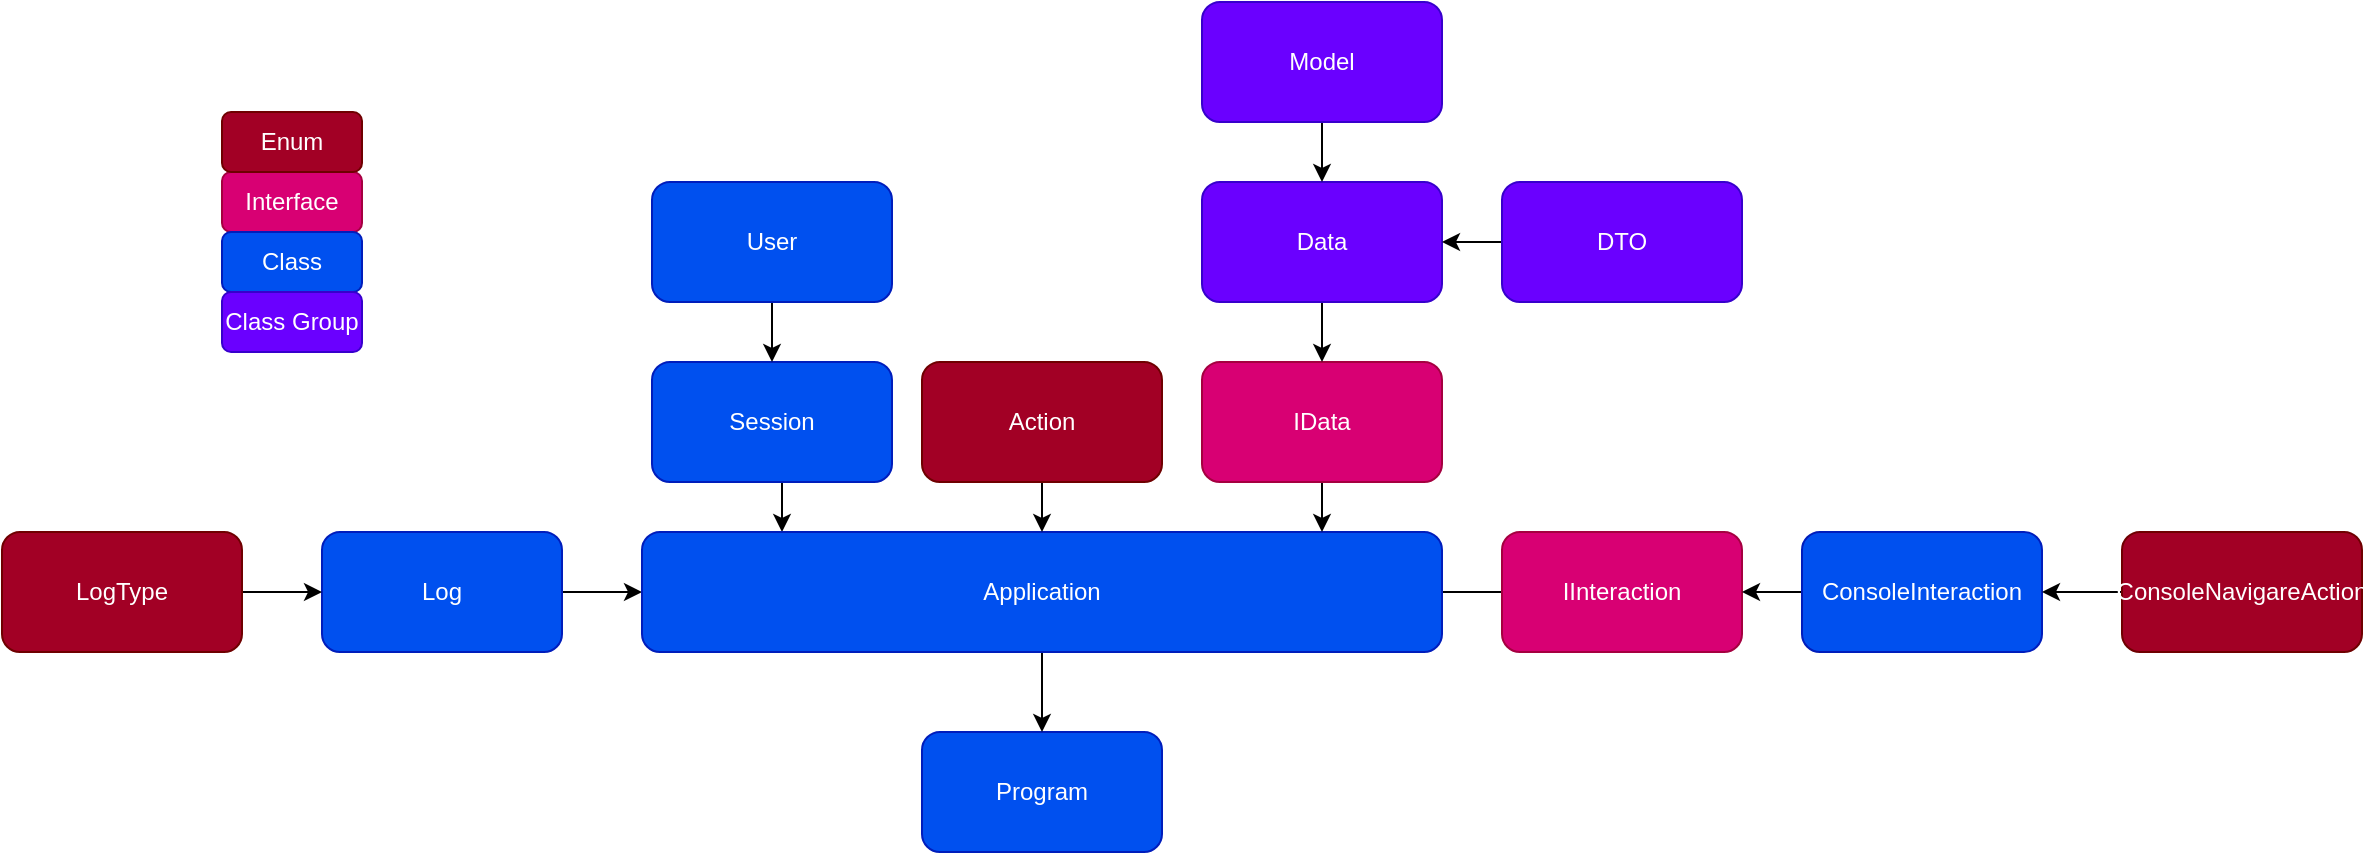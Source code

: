 <mxfile version="27.0.9">
  <diagram name="Page-1" id="YgM4NVeLqFqpyWZI3B__">
    <mxGraphModel dx="1426" dy="1941" grid="1" gridSize="10" guides="1" tooltips="1" connect="1" arrows="1" fold="1" page="1" pageScale="1" pageWidth="850" pageHeight="1100" math="0" shadow="0">
      <root>
        <mxCell id="0" />
        <mxCell id="1" parent="0" />
        <mxCell id="WPmExCtvF-8OUjNEBBTk-2" value="Program" style="rounded=1;whiteSpace=wrap;html=1;fillColor=#0050ef;fontColor=#ffffff;strokeColor=#001DBC;" parent="1" vertex="1">
          <mxGeometry x="500" y="260" width="120" height="60" as="geometry" />
        </mxCell>
        <mxCell id="WPmExCtvF-8OUjNEBBTk-12" style="edgeStyle=orthogonalEdgeStyle;rounded=0;orthogonalLoop=1;jettySize=auto;html=1;entryX=0;entryY=0.5;entryDx=0;entryDy=0;" parent="1" source="WPmExCtvF-8OUjNEBBTk-5" target="WPmExCtvF-8OUjNEBBTk-8" edge="1">
          <mxGeometry relative="1" as="geometry">
            <Array as="points">
              <mxPoint x="260" y="190" />
            </Array>
          </mxGeometry>
        </mxCell>
        <mxCell id="WPmExCtvF-8OUjNEBBTk-5" value="Log" style="rounded=1;whiteSpace=wrap;html=1;fillColor=#0050ef;fontColor=#ffffff;strokeColor=#001DBC;" parent="1" vertex="1">
          <mxGeometry x="200" y="160" width="120" height="60" as="geometry" />
        </mxCell>
        <mxCell id="WPmExCtvF-8OUjNEBBTk-13" value="" style="edgeStyle=orthogonalEdgeStyle;rounded=0;orthogonalLoop=1;jettySize=auto;html=1;" parent="1" source="WPmExCtvF-8OUjNEBBTk-6" target="WPmExCtvF-8OUjNEBBTk-8" edge="1">
          <mxGeometry relative="1" as="geometry">
            <Array as="points">
              <mxPoint x="430" y="140" />
              <mxPoint x="430" y="140" />
            </Array>
          </mxGeometry>
        </mxCell>
        <mxCell id="WPmExCtvF-8OUjNEBBTk-6" value="Session" style="rounded=1;whiteSpace=wrap;html=1;fillColor=#0050ef;fontColor=#ffffff;strokeColor=#001DBC;" parent="1" vertex="1">
          <mxGeometry x="365" y="75" width="120" height="60" as="geometry" />
        </mxCell>
        <mxCell id="WPmExCtvF-8OUjNEBBTk-16" style="edgeStyle=orthogonalEdgeStyle;rounded=0;orthogonalLoop=1;jettySize=auto;html=1;entryX=1;entryY=0.5;entryDx=0;entryDy=0;" parent="1" source="WPmExCtvF-8OUjNEBBTk-7" target="WPmExCtvF-8OUjNEBBTk-8" edge="1">
          <mxGeometry relative="1" as="geometry">
            <Array as="points">
              <mxPoint x="570" y="190" />
            </Array>
          </mxGeometry>
        </mxCell>
        <mxCell id="WPmExCtvF-8OUjNEBBTk-7" value="IInteraction" style="rounded=1;whiteSpace=wrap;html=1;fillColor=#d80073;fontColor=#ffffff;strokeColor=#A50040;" parent="1" vertex="1">
          <mxGeometry x="790" y="160" width="120" height="60" as="geometry" />
        </mxCell>
        <mxCell id="WPmExCtvF-8OUjNEBBTk-17" value="" style="edgeStyle=orthogonalEdgeStyle;rounded=0;orthogonalLoop=1;jettySize=auto;html=1;" parent="1" source="WPmExCtvF-8OUjNEBBTk-8" target="WPmExCtvF-8OUjNEBBTk-2" edge="1">
          <mxGeometry relative="1" as="geometry" />
        </mxCell>
        <mxCell id="WPmExCtvF-8OUjNEBBTk-8" value="Application" style="rounded=1;whiteSpace=wrap;html=1;fillColor=#0050ef;fontColor=#ffffff;strokeColor=#001DBC;" parent="1" vertex="1">
          <mxGeometry x="360" y="160" width="400" height="60" as="geometry" />
        </mxCell>
        <mxCell id="WPmExCtvF-8OUjNEBBTk-15" value="" style="edgeStyle=orthogonalEdgeStyle;rounded=0;orthogonalLoop=1;jettySize=auto;html=1;" parent="1" source="WPmExCtvF-8OUjNEBBTk-9" target="WPmExCtvF-8OUjNEBBTk-7" edge="1">
          <mxGeometry relative="1" as="geometry" />
        </mxCell>
        <mxCell id="WPmExCtvF-8OUjNEBBTk-9" value="ConsoleInteraction" style="rounded=1;whiteSpace=wrap;html=1;fillColor=#0050ef;fontColor=#ffffff;strokeColor=#001DBC;" parent="1" vertex="1">
          <mxGeometry x="940" y="160" width="120" height="60" as="geometry" />
        </mxCell>
        <mxCell id="WPmExCtvF-8OUjNEBBTk-10" value="Interface" style="rounded=1;whiteSpace=wrap;html=1;fillColor=#d80073;fontColor=#ffffff;strokeColor=#A50040;" parent="1" vertex="1">
          <mxGeometry x="150" y="-20" width="70" height="30" as="geometry" />
        </mxCell>
        <mxCell id="WPmExCtvF-8OUjNEBBTk-11" value="Class" style="rounded=1;whiteSpace=wrap;html=1;fillColor=#0050ef;fontColor=#ffffff;strokeColor=#001DBC;" parent="1" vertex="1">
          <mxGeometry x="150" y="10" width="70" height="30" as="geometry" />
        </mxCell>
        <mxCell id="WPmExCtvF-8OUjNEBBTk-18" value="Enum" style="rounded=1;whiteSpace=wrap;html=1;fillColor=#a20025;fontColor=#ffffff;strokeColor=#6F0000;" parent="1" vertex="1">
          <mxGeometry x="150" y="-50" width="70" height="30" as="geometry" />
        </mxCell>
        <mxCell id="WPmExCtvF-8OUjNEBBTk-20" value="" style="edgeStyle=orthogonalEdgeStyle;rounded=0;orthogonalLoop=1;jettySize=auto;html=1;" parent="1" source="WPmExCtvF-8OUjNEBBTk-19" target="WPmExCtvF-8OUjNEBBTk-5" edge="1">
          <mxGeometry relative="1" as="geometry" />
        </mxCell>
        <mxCell id="WPmExCtvF-8OUjNEBBTk-19" value="LogType" style="rounded=1;whiteSpace=wrap;html=1;fillColor=#a20025;fontColor=#ffffff;strokeColor=#6F0000;" parent="1" vertex="1">
          <mxGeometry x="40" y="160" width="120" height="60" as="geometry" />
        </mxCell>
        <mxCell id="WPmExCtvF-8OUjNEBBTk-22" value="" style="edgeStyle=orthogonalEdgeStyle;rounded=0;orthogonalLoop=1;jettySize=auto;html=1;" parent="1" source="WPmExCtvF-8OUjNEBBTk-21" target="WPmExCtvF-8OUjNEBBTk-6" edge="1">
          <mxGeometry relative="1" as="geometry" />
        </mxCell>
        <mxCell id="WPmExCtvF-8OUjNEBBTk-21" value="User" style="rounded=1;whiteSpace=wrap;html=1;fillColor=#0050ef;fontColor=#ffffff;strokeColor=#001DBC;" parent="1" vertex="1">
          <mxGeometry x="365" y="-15" width="120" height="60" as="geometry" />
        </mxCell>
        <mxCell id="WPmExCtvF-8OUjNEBBTk-24" value="" style="edgeStyle=orthogonalEdgeStyle;rounded=0;orthogonalLoop=1;jettySize=auto;html=1;" parent="1" source="WPmExCtvF-8OUjNEBBTk-23" target="WPmExCtvF-8OUjNEBBTk-9" edge="1">
          <mxGeometry relative="1" as="geometry" />
        </mxCell>
        <mxCell id="WPmExCtvF-8OUjNEBBTk-23" value="ConsoleNavigareAction" style="rounded=1;whiteSpace=wrap;html=1;fillColor=#a20025;fontColor=#ffffff;strokeColor=#6F0000;" parent="1" vertex="1">
          <mxGeometry x="1100" y="160" width="120" height="60" as="geometry" />
        </mxCell>
        <mxCell id="zS6csx1Q0k4SOQpbqdrM-1" value="" style="edgeStyle=orthogonalEdgeStyle;rounded=0;orthogonalLoop=1;jettySize=auto;html=1;" edge="1" parent="1" source="WPmExCtvF-8OUjNEBBTk-27" target="WPmExCtvF-8OUjNEBBTk-8">
          <mxGeometry relative="1" as="geometry">
            <Array as="points">
              <mxPoint x="560" y="150" />
              <mxPoint x="560" y="150" />
            </Array>
          </mxGeometry>
        </mxCell>
        <mxCell id="WPmExCtvF-8OUjNEBBTk-27" value="Action" style="rounded=1;whiteSpace=wrap;html=1;fillColor=#a20025;fontColor=#ffffff;strokeColor=#6F0000;" parent="1" vertex="1">
          <mxGeometry x="500" y="75" width="120" height="60" as="geometry" />
        </mxCell>
        <mxCell id="zS6csx1Q0k4SOQpbqdrM-3" value="" style="edgeStyle=orthogonalEdgeStyle;rounded=0;orthogonalLoop=1;jettySize=auto;html=1;" edge="1" parent="1" source="AnZrqYohXjUNPs9leEi7-1" target="WPmExCtvF-8OUjNEBBTk-8">
          <mxGeometry relative="1" as="geometry">
            <Array as="points">
              <mxPoint x="730" y="160" />
              <mxPoint x="730" y="160" />
            </Array>
          </mxGeometry>
        </mxCell>
        <mxCell id="AnZrqYohXjUNPs9leEi7-1" value="IData" style="rounded=1;whiteSpace=wrap;html=1;fillColor=#d80073;fontColor=#ffffff;strokeColor=#A50040;" parent="1" vertex="1">
          <mxGeometry x="640" y="75" width="120" height="60" as="geometry" />
        </mxCell>
        <mxCell id="AnZrqYohXjUNPs9leEi7-5" value="" style="edgeStyle=orthogonalEdgeStyle;rounded=0;orthogonalLoop=1;jettySize=auto;html=1;" parent="1" source="AnZrqYohXjUNPs9leEi7-4" target="AnZrqYohXjUNPs9leEi7-1" edge="1">
          <mxGeometry relative="1" as="geometry" />
        </mxCell>
        <mxCell id="AnZrqYohXjUNPs9leEi7-4" value="Data" style="rounded=1;whiteSpace=wrap;html=1;fillColor=#6a00ff;fontColor=#ffffff;strokeColor=#3700CC;" parent="1" vertex="1">
          <mxGeometry x="640" y="-15" width="120" height="60" as="geometry" />
        </mxCell>
        <mxCell id="0HdTABUXLXss-PApA_9E-1" value="Class Group" style="rounded=1;whiteSpace=wrap;html=1;fillColor=#6a00ff;fontColor=#ffffff;strokeColor=#3700CC;" parent="1" vertex="1">
          <mxGeometry x="150" y="40" width="70" height="30" as="geometry" />
        </mxCell>
        <mxCell id="0HdTABUXLXss-PApA_9E-3" value="" style="edgeStyle=orthogonalEdgeStyle;rounded=0;orthogonalLoop=1;jettySize=auto;html=1;" parent="1" source="0HdTABUXLXss-PApA_9E-2" target="AnZrqYohXjUNPs9leEi7-4" edge="1">
          <mxGeometry relative="1" as="geometry" />
        </mxCell>
        <mxCell id="0HdTABUXLXss-PApA_9E-2" value="Model" style="rounded=1;whiteSpace=wrap;html=1;fillColor=#6a00ff;fontColor=#ffffff;strokeColor=#3700CC;" parent="1" vertex="1">
          <mxGeometry x="640" y="-105" width="120" height="60" as="geometry" />
        </mxCell>
        <mxCell id="0HdTABUXLXss-PApA_9E-5" value="" style="edgeStyle=orthogonalEdgeStyle;rounded=0;orthogonalLoop=1;jettySize=auto;html=1;" parent="1" source="0HdTABUXLXss-PApA_9E-4" target="AnZrqYohXjUNPs9leEi7-4" edge="1">
          <mxGeometry relative="1" as="geometry" />
        </mxCell>
        <mxCell id="0HdTABUXLXss-PApA_9E-4" value="DTO" style="rounded=1;whiteSpace=wrap;html=1;fillColor=#6a00ff;fontColor=#ffffff;strokeColor=#3700CC;" parent="1" vertex="1">
          <mxGeometry x="790" y="-15" width="120" height="60" as="geometry" />
        </mxCell>
      </root>
    </mxGraphModel>
  </diagram>
</mxfile>
